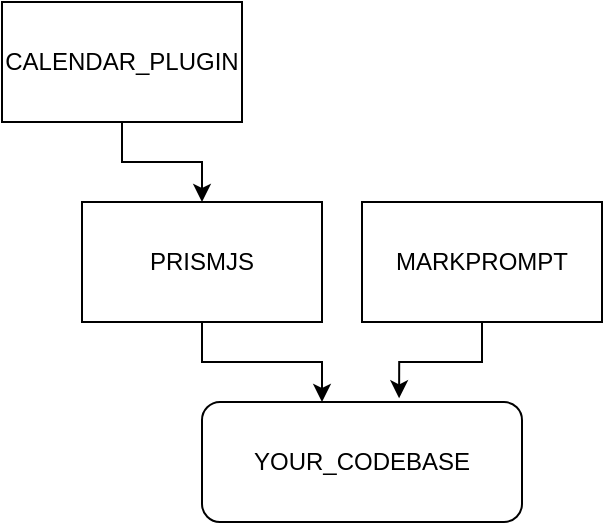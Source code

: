 <mxfile version="26.0.5">
  <diagram name="Page-1" id="7e7Qy0Uy4QWxebVYE_Hr">
    <mxGraphModel dx="626" dy="721" grid="1" gridSize="10" guides="1" tooltips="1" connect="1" arrows="1" fold="1" page="1" pageScale="1" pageWidth="850" pageHeight="1100" math="0" shadow="0">
      <root>
        <mxCell id="0" />
        <mxCell id="1" parent="0" />
        <mxCell id="ydZdoBsocQV1AhKR7nhj-1" value="YOUR_CODEBASE" style="rounded=1;whiteSpace=wrap;html=1;" vertex="1" parent="1">
          <mxGeometry x="220" y="340" width="160" height="60" as="geometry" />
        </mxCell>
        <mxCell id="ydZdoBsocQV1AhKR7nhj-3" value="PRISMJS" style="rounded=0;whiteSpace=wrap;html=1;" vertex="1" parent="1">
          <mxGeometry x="160" y="240" width="120" height="60" as="geometry" />
        </mxCell>
        <mxCell id="ydZdoBsocQV1AhKR7nhj-7" style="edgeStyle=orthogonalEdgeStyle;rounded=0;orthogonalLoop=1;jettySize=auto;html=1;entryX=0.5;entryY=0;entryDx=0;entryDy=0;" edge="1" parent="1" source="ydZdoBsocQV1AhKR7nhj-4" target="ydZdoBsocQV1AhKR7nhj-3">
          <mxGeometry relative="1" as="geometry" />
        </mxCell>
        <mxCell id="ydZdoBsocQV1AhKR7nhj-4" value="CALENDAR_PLUGIN" style="rounded=0;whiteSpace=wrap;html=1;" vertex="1" parent="1">
          <mxGeometry x="120" y="140" width="120" height="60" as="geometry" />
        </mxCell>
        <mxCell id="ydZdoBsocQV1AhKR7nhj-5" value="MARKPROMPT" style="rounded=0;whiteSpace=wrap;html=1;" vertex="1" parent="1">
          <mxGeometry x="300" y="240" width="120" height="60" as="geometry" />
        </mxCell>
        <mxCell id="ydZdoBsocQV1AhKR7nhj-8" style="edgeStyle=orthogonalEdgeStyle;rounded=0;orthogonalLoop=1;jettySize=auto;html=1;entryX=0.375;entryY=0;entryDx=0;entryDy=0;entryPerimeter=0;" edge="1" parent="1" source="ydZdoBsocQV1AhKR7nhj-3" target="ydZdoBsocQV1AhKR7nhj-1">
          <mxGeometry relative="1" as="geometry" />
        </mxCell>
        <mxCell id="ydZdoBsocQV1AhKR7nhj-9" style="edgeStyle=orthogonalEdgeStyle;rounded=0;orthogonalLoop=1;jettySize=auto;html=1;entryX=0.616;entryY=-0.031;entryDx=0;entryDy=0;entryPerimeter=0;" edge="1" parent="1" source="ydZdoBsocQV1AhKR7nhj-5" target="ydZdoBsocQV1AhKR7nhj-1">
          <mxGeometry relative="1" as="geometry" />
        </mxCell>
      </root>
    </mxGraphModel>
  </diagram>
</mxfile>
